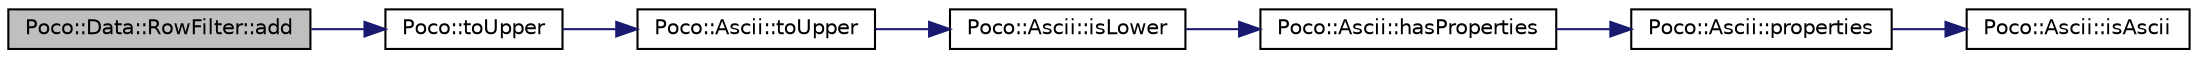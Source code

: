 digraph "Poco::Data::RowFilter::add"
{
 // LATEX_PDF_SIZE
  edge [fontname="Helvetica",fontsize="10",labelfontname="Helvetica",labelfontsize="10"];
  node [fontname="Helvetica",fontsize="10",shape=record];
  rankdir="LR";
  Node1 [label="Poco::Data::RowFilter::add",height=0.2,width=0.4,color="black", fillcolor="grey75", style="filled", fontcolor="black",tooltip="Removes filter from this filter."];
  Node1 -> Node2 [color="midnightblue",fontsize="10",style="solid",fontname="Helvetica"];
  Node2 [label="Poco::toUpper",height=0.2,width=0.4,color="black", fillcolor="white", style="filled",URL="$namespacePoco.html#aa15c92bad4782bdc528f6a479f5ef84f",tooltip="Returns a copy of str containing all upper-case characters."];
  Node2 -> Node3 [color="midnightblue",fontsize="10",style="solid",fontname="Helvetica"];
  Node3 [label="Poco::Ascii::toUpper",height=0.2,width=0.4,color="black", fillcolor="white", style="filled",URL="$classPoco_1_1Ascii.html#a58d5919f06162b7b3a9765f5024b8d1e",tooltip=" "];
  Node3 -> Node4 [color="midnightblue",fontsize="10",style="solid",fontname="Helvetica"];
  Node4 [label="Poco::Ascii::isLower",height=0.2,width=0.4,color="black", fillcolor="white", style="filled",URL="$classPoco_1_1Ascii.html#a74b8f5d63331b3072c5cac8d1fa9cfdf",tooltip="Returns true iff the given character is an alphabetic character."];
  Node4 -> Node5 [color="midnightblue",fontsize="10",style="solid",fontname="Helvetica"];
  Node5 [label="Poco::Ascii::hasProperties",height=0.2,width=0.4,color="black", fillcolor="white", style="filled",URL="$classPoco_1_1Ascii.html#abb1e29a5240534d6a1c6a6f884c0b722",tooltip=" "];
  Node5 -> Node6 [color="midnightblue",fontsize="10",style="solid",fontname="Helvetica"];
  Node6 [label="Poco::Ascii::properties",height=0.2,width=0.4,color="black", fillcolor="white", style="filled",URL="$classPoco_1_1Ascii.html#ac31d57add4c307b7753686e04a0cf429",tooltip=" "];
  Node6 -> Node7 [color="midnightblue",fontsize="10",style="solid",fontname="Helvetica"];
  Node7 [label="Poco::Ascii::isAscii",height=0.2,width=0.4,color="black", fillcolor="white", style="filled",URL="$classPoco_1_1Ascii.html#a0f6a764502a6adde5d140fd43b5a3561",tooltip=" "];
}

